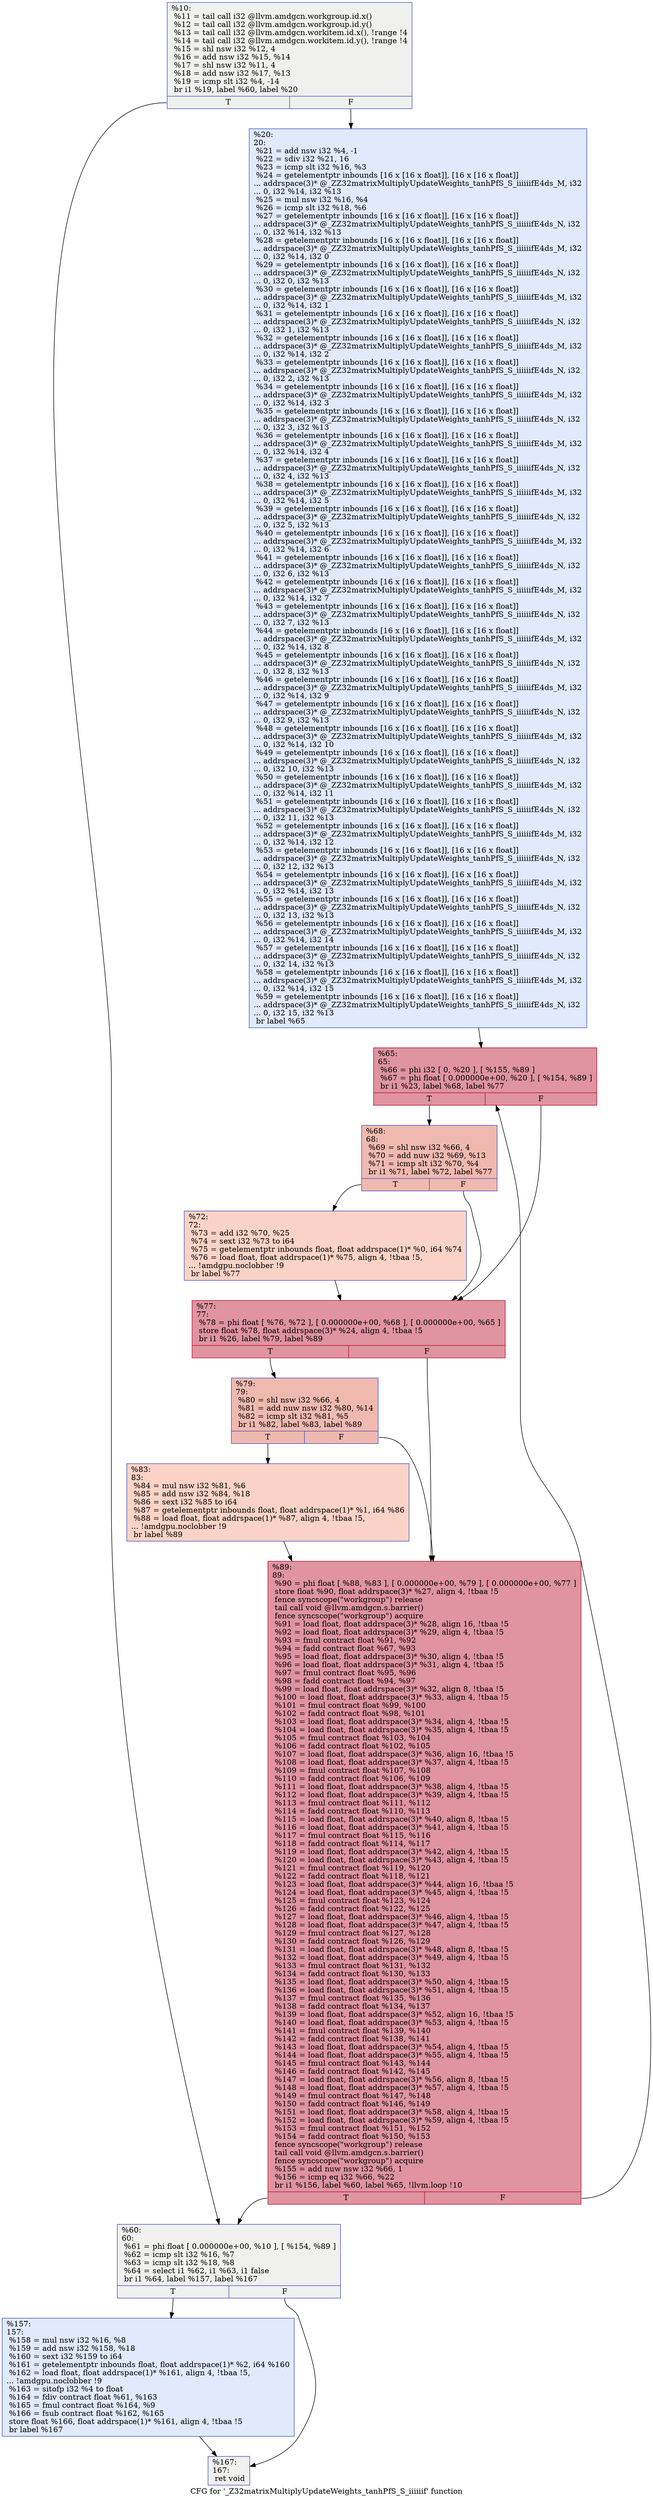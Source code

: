 digraph "CFG for '_Z32matrixMultiplyUpdateWeights_tanhPfS_S_iiiiiif' function" {
	label="CFG for '_Z32matrixMultiplyUpdateWeights_tanhPfS_S_iiiiiif' function";

	Node0x5bd15c0 [shape=record,color="#3d50c3ff", style=filled, fillcolor="#dedcdb70",label="{%10:\l  %11 = tail call i32 @llvm.amdgcn.workgroup.id.x()\l  %12 = tail call i32 @llvm.amdgcn.workgroup.id.y()\l  %13 = tail call i32 @llvm.amdgcn.workitem.id.x(), !range !4\l  %14 = tail call i32 @llvm.amdgcn.workitem.id.y(), !range !4\l  %15 = shl nsw i32 %12, 4\l  %16 = add nsw i32 %15, %14\l  %17 = shl nsw i32 %11, 4\l  %18 = add nsw i32 %17, %13\l  %19 = icmp slt i32 %4, -14\l  br i1 %19, label %60, label %20\l|{<s0>T|<s1>F}}"];
	Node0x5bd15c0:s0 -> Node0x5bd4050;
	Node0x5bd15c0:s1 -> Node0x5bd40e0;
	Node0x5bd40e0 [shape=record,color="#3d50c3ff", style=filled, fillcolor="#b9d0f970",label="{%20:\l20:                                               \l  %21 = add nsw i32 %4, -1\l  %22 = sdiv i32 %21, 16\l  %23 = icmp slt i32 %16, %3\l  %24 = getelementptr inbounds [16 x [16 x float]], [16 x [16 x float]]\l... addrspace(3)* @_ZZ32matrixMultiplyUpdateWeights_tanhPfS_S_iiiiiifE4ds_M, i32\l... 0, i32 %14, i32 %13\l  %25 = mul nsw i32 %16, %4\l  %26 = icmp slt i32 %18, %6\l  %27 = getelementptr inbounds [16 x [16 x float]], [16 x [16 x float]]\l... addrspace(3)* @_ZZ32matrixMultiplyUpdateWeights_tanhPfS_S_iiiiiifE4ds_N, i32\l... 0, i32 %14, i32 %13\l  %28 = getelementptr inbounds [16 x [16 x float]], [16 x [16 x float]]\l... addrspace(3)* @_ZZ32matrixMultiplyUpdateWeights_tanhPfS_S_iiiiiifE4ds_M, i32\l... 0, i32 %14, i32 0\l  %29 = getelementptr inbounds [16 x [16 x float]], [16 x [16 x float]]\l... addrspace(3)* @_ZZ32matrixMultiplyUpdateWeights_tanhPfS_S_iiiiiifE4ds_N, i32\l... 0, i32 0, i32 %13\l  %30 = getelementptr inbounds [16 x [16 x float]], [16 x [16 x float]]\l... addrspace(3)* @_ZZ32matrixMultiplyUpdateWeights_tanhPfS_S_iiiiiifE4ds_M, i32\l... 0, i32 %14, i32 1\l  %31 = getelementptr inbounds [16 x [16 x float]], [16 x [16 x float]]\l... addrspace(3)* @_ZZ32matrixMultiplyUpdateWeights_tanhPfS_S_iiiiiifE4ds_N, i32\l... 0, i32 1, i32 %13\l  %32 = getelementptr inbounds [16 x [16 x float]], [16 x [16 x float]]\l... addrspace(3)* @_ZZ32matrixMultiplyUpdateWeights_tanhPfS_S_iiiiiifE4ds_M, i32\l... 0, i32 %14, i32 2\l  %33 = getelementptr inbounds [16 x [16 x float]], [16 x [16 x float]]\l... addrspace(3)* @_ZZ32matrixMultiplyUpdateWeights_tanhPfS_S_iiiiiifE4ds_N, i32\l... 0, i32 2, i32 %13\l  %34 = getelementptr inbounds [16 x [16 x float]], [16 x [16 x float]]\l... addrspace(3)* @_ZZ32matrixMultiplyUpdateWeights_tanhPfS_S_iiiiiifE4ds_M, i32\l... 0, i32 %14, i32 3\l  %35 = getelementptr inbounds [16 x [16 x float]], [16 x [16 x float]]\l... addrspace(3)* @_ZZ32matrixMultiplyUpdateWeights_tanhPfS_S_iiiiiifE4ds_N, i32\l... 0, i32 3, i32 %13\l  %36 = getelementptr inbounds [16 x [16 x float]], [16 x [16 x float]]\l... addrspace(3)* @_ZZ32matrixMultiplyUpdateWeights_tanhPfS_S_iiiiiifE4ds_M, i32\l... 0, i32 %14, i32 4\l  %37 = getelementptr inbounds [16 x [16 x float]], [16 x [16 x float]]\l... addrspace(3)* @_ZZ32matrixMultiplyUpdateWeights_tanhPfS_S_iiiiiifE4ds_N, i32\l... 0, i32 4, i32 %13\l  %38 = getelementptr inbounds [16 x [16 x float]], [16 x [16 x float]]\l... addrspace(3)* @_ZZ32matrixMultiplyUpdateWeights_tanhPfS_S_iiiiiifE4ds_M, i32\l... 0, i32 %14, i32 5\l  %39 = getelementptr inbounds [16 x [16 x float]], [16 x [16 x float]]\l... addrspace(3)* @_ZZ32matrixMultiplyUpdateWeights_tanhPfS_S_iiiiiifE4ds_N, i32\l... 0, i32 5, i32 %13\l  %40 = getelementptr inbounds [16 x [16 x float]], [16 x [16 x float]]\l... addrspace(3)* @_ZZ32matrixMultiplyUpdateWeights_tanhPfS_S_iiiiiifE4ds_M, i32\l... 0, i32 %14, i32 6\l  %41 = getelementptr inbounds [16 x [16 x float]], [16 x [16 x float]]\l... addrspace(3)* @_ZZ32matrixMultiplyUpdateWeights_tanhPfS_S_iiiiiifE4ds_N, i32\l... 0, i32 6, i32 %13\l  %42 = getelementptr inbounds [16 x [16 x float]], [16 x [16 x float]]\l... addrspace(3)* @_ZZ32matrixMultiplyUpdateWeights_tanhPfS_S_iiiiiifE4ds_M, i32\l... 0, i32 %14, i32 7\l  %43 = getelementptr inbounds [16 x [16 x float]], [16 x [16 x float]]\l... addrspace(3)* @_ZZ32matrixMultiplyUpdateWeights_tanhPfS_S_iiiiiifE4ds_N, i32\l... 0, i32 7, i32 %13\l  %44 = getelementptr inbounds [16 x [16 x float]], [16 x [16 x float]]\l... addrspace(3)* @_ZZ32matrixMultiplyUpdateWeights_tanhPfS_S_iiiiiifE4ds_M, i32\l... 0, i32 %14, i32 8\l  %45 = getelementptr inbounds [16 x [16 x float]], [16 x [16 x float]]\l... addrspace(3)* @_ZZ32matrixMultiplyUpdateWeights_tanhPfS_S_iiiiiifE4ds_N, i32\l... 0, i32 8, i32 %13\l  %46 = getelementptr inbounds [16 x [16 x float]], [16 x [16 x float]]\l... addrspace(3)* @_ZZ32matrixMultiplyUpdateWeights_tanhPfS_S_iiiiiifE4ds_M, i32\l... 0, i32 %14, i32 9\l  %47 = getelementptr inbounds [16 x [16 x float]], [16 x [16 x float]]\l... addrspace(3)* @_ZZ32matrixMultiplyUpdateWeights_tanhPfS_S_iiiiiifE4ds_N, i32\l... 0, i32 9, i32 %13\l  %48 = getelementptr inbounds [16 x [16 x float]], [16 x [16 x float]]\l... addrspace(3)* @_ZZ32matrixMultiplyUpdateWeights_tanhPfS_S_iiiiiifE4ds_M, i32\l... 0, i32 %14, i32 10\l  %49 = getelementptr inbounds [16 x [16 x float]], [16 x [16 x float]]\l... addrspace(3)* @_ZZ32matrixMultiplyUpdateWeights_tanhPfS_S_iiiiiifE4ds_N, i32\l... 0, i32 10, i32 %13\l  %50 = getelementptr inbounds [16 x [16 x float]], [16 x [16 x float]]\l... addrspace(3)* @_ZZ32matrixMultiplyUpdateWeights_tanhPfS_S_iiiiiifE4ds_M, i32\l... 0, i32 %14, i32 11\l  %51 = getelementptr inbounds [16 x [16 x float]], [16 x [16 x float]]\l... addrspace(3)* @_ZZ32matrixMultiplyUpdateWeights_tanhPfS_S_iiiiiifE4ds_N, i32\l... 0, i32 11, i32 %13\l  %52 = getelementptr inbounds [16 x [16 x float]], [16 x [16 x float]]\l... addrspace(3)* @_ZZ32matrixMultiplyUpdateWeights_tanhPfS_S_iiiiiifE4ds_M, i32\l... 0, i32 %14, i32 12\l  %53 = getelementptr inbounds [16 x [16 x float]], [16 x [16 x float]]\l... addrspace(3)* @_ZZ32matrixMultiplyUpdateWeights_tanhPfS_S_iiiiiifE4ds_N, i32\l... 0, i32 12, i32 %13\l  %54 = getelementptr inbounds [16 x [16 x float]], [16 x [16 x float]]\l... addrspace(3)* @_ZZ32matrixMultiplyUpdateWeights_tanhPfS_S_iiiiiifE4ds_M, i32\l... 0, i32 %14, i32 13\l  %55 = getelementptr inbounds [16 x [16 x float]], [16 x [16 x float]]\l... addrspace(3)* @_ZZ32matrixMultiplyUpdateWeights_tanhPfS_S_iiiiiifE4ds_N, i32\l... 0, i32 13, i32 %13\l  %56 = getelementptr inbounds [16 x [16 x float]], [16 x [16 x float]]\l... addrspace(3)* @_ZZ32matrixMultiplyUpdateWeights_tanhPfS_S_iiiiiifE4ds_M, i32\l... 0, i32 %14, i32 14\l  %57 = getelementptr inbounds [16 x [16 x float]], [16 x [16 x float]]\l... addrspace(3)* @_ZZ32matrixMultiplyUpdateWeights_tanhPfS_S_iiiiiifE4ds_N, i32\l... 0, i32 14, i32 %13\l  %58 = getelementptr inbounds [16 x [16 x float]], [16 x [16 x float]]\l... addrspace(3)* @_ZZ32matrixMultiplyUpdateWeights_tanhPfS_S_iiiiiifE4ds_M, i32\l... 0, i32 %14, i32 15\l  %59 = getelementptr inbounds [16 x [16 x float]], [16 x [16 x float]]\l... addrspace(3)* @_ZZ32matrixMultiplyUpdateWeights_tanhPfS_S_iiiiiifE4ds_N, i32\l... 0, i32 15, i32 %13\l  br label %65\l}"];
	Node0x5bd40e0 -> Node0x5bd6770;
	Node0x5bd4050 [shape=record,color="#3d50c3ff", style=filled, fillcolor="#dedcdb70",label="{%60:\l60:                                               \l  %61 = phi float [ 0.000000e+00, %10 ], [ %154, %89 ]\l  %62 = icmp slt i32 %16, %7\l  %63 = icmp slt i32 %18, %8\l  %64 = select i1 %62, i1 %63, i1 false\l  br i1 %64, label %157, label %167\l|{<s0>T|<s1>F}}"];
	Node0x5bd4050:s0 -> Node0x5bd4c90;
	Node0x5bd4050:s1 -> Node0x5bd4d20;
	Node0x5bd6770 [shape=record,color="#b70d28ff", style=filled, fillcolor="#b70d2870",label="{%65:\l65:                                               \l  %66 = phi i32 [ 0, %20 ], [ %155, %89 ]\l  %67 = phi float [ 0.000000e+00, %20 ], [ %154, %89 ]\l  br i1 %23, label %68, label %77\l|{<s0>T|<s1>F}}"];
	Node0x5bd6770:s0 -> Node0x5bd7b00;
	Node0x5bd6770:s1 -> Node0x5bd7b90;
	Node0x5bd7b00 [shape=record,color="#3d50c3ff", style=filled, fillcolor="#de614d70",label="{%68:\l68:                                               \l  %69 = shl nsw i32 %66, 4\l  %70 = add nuw i32 %69, %13\l  %71 = icmp slt i32 %70, %4\l  br i1 %71, label %72, label %77\l|{<s0>T|<s1>F}}"];
	Node0x5bd7b00:s0 -> Node0x5bd7e80;
	Node0x5bd7b00:s1 -> Node0x5bd7b90;
	Node0x5bd7e80 [shape=record,color="#3d50c3ff", style=filled, fillcolor="#f59c7d70",label="{%72:\l72:                                               \l  %73 = add i32 %70, %25\l  %74 = sext i32 %73 to i64\l  %75 = getelementptr inbounds float, float addrspace(1)* %0, i64 %74\l  %76 = load float, float addrspace(1)* %75, align 4, !tbaa !5,\l... !amdgpu.noclobber !9\l  br label %77\l}"];
	Node0x5bd7e80 -> Node0x5bd7b90;
	Node0x5bd7b90 [shape=record,color="#b70d28ff", style=filled, fillcolor="#b70d2870",label="{%77:\l77:                                               \l  %78 = phi float [ %76, %72 ], [ 0.000000e+00, %68 ], [ 0.000000e+00, %65 ]\l  store float %78, float addrspace(3)* %24, align 4, !tbaa !5\l  br i1 %26, label %79, label %89\l|{<s0>T|<s1>F}}"];
	Node0x5bd7b90:s0 -> Node0x5bd8c20;
	Node0x5bd7b90:s1 -> Node0x5bd7280;
	Node0x5bd8c20 [shape=record,color="#3d50c3ff", style=filled, fillcolor="#de614d70",label="{%79:\l79:                                               \l  %80 = shl nsw i32 %66, 4\l  %81 = add nuw nsw i32 %80, %14\l  %82 = icmp slt i32 %81, %5\l  br i1 %82, label %83, label %89\l|{<s0>T|<s1>F}}"];
	Node0x5bd8c20:s0 -> Node0x5bd8ed0;
	Node0x5bd8c20:s1 -> Node0x5bd7280;
	Node0x5bd8ed0 [shape=record,color="#3d50c3ff", style=filled, fillcolor="#f59c7d70",label="{%83:\l83:                                               \l  %84 = mul nsw i32 %81, %6\l  %85 = add nsw i32 %84, %18\l  %86 = sext i32 %85 to i64\l  %87 = getelementptr inbounds float, float addrspace(1)* %1, i64 %86\l  %88 = load float, float addrspace(1)* %87, align 4, !tbaa !5,\l... !amdgpu.noclobber !9\l  br label %89\l}"];
	Node0x5bd8ed0 -> Node0x5bd7280;
	Node0x5bd7280 [shape=record,color="#b70d28ff", style=filled, fillcolor="#b70d2870",label="{%89:\l89:                                               \l  %90 = phi float [ %88, %83 ], [ 0.000000e+00, %79 ], [ 0.000000e+00, %77 ]\l  store float %90, float addrspace(3)* %27, align 4, !tbaa !5\l  fence syncscope(\"workgroup\") release\l  tail call void @llvm.amdgcn.s.barrier()\l  fence syncscope(\"workgroup\") acquire\l  %91 = load float, float addrspace(3)* %28, align 16, !tbaa !5\l  %92 = load float, float addrspace(3)* %29, align 4, !tbaa !5\l  %93 = fmul contract float %91, %92\l  %94 = fadd contract float %67, %93\l  %95 = load float, float addrspace(3)* %30, align 4, !tbaa !5\l  %96 = load float, float addrspace(3)* %31, align 4, !tbaa !5\l  %97 = fmul contract float %95, %96\l  %98 = fadd contract float %94, %97\l  %99 = load float, float addrspace(3)* %32, align 8, !tbaa !5\l  %100 = load float, float addrspace(3)* %33, align 4, !tbaa !5\l  %101 = fmul contract float %99, %100\l  %102 = fadd contract float %98, %101\l  %103 = load float, float addrspace(3)* %34, align 4, !tbaa !5\l  %104 = load float, float addrspace(3)* %35, align 4, !tbaa !5\l  %105 = fmul contract float %103, %104\l  %106 = fadd contract float %102, %105\l  %107 = load float, float addrspace(3)* %36, align 16, !tbaa !5\l  %108 = load float, float addrspace(3)* %37, align 4, !tbaa !5\l  %109 = fmul contract float %107, %108\l  %110 = fadd contract float %106, %109\l  %111 = load float, float addrspace(3)* %38, align 4, !tbaa !5\l  %112 = load float, float addrspace(3)* %39, align 4, !tbaa !5\l  %113 = fmul contract float %111, %112\l  %114 = fadd contract float %110, %113\l  %115 = load float, float addrspace(3)* %40, align 8, !tbaa !5\l  %116 = load float, float addrspace(3)* %41, align 4, !tbaa !5\l  %117 = fmul contract float %115, %116\l  %118 = fadd contract float %114, %117\l  %119 = load float, float addrspace(3)* %42, align 4, !tbaa !5\l  %120 = load float, float addrspace(3)* %43, align 4, !tbaa !5\l  %121 = fmul contract float %119, %120\l  %122 = fadd contract float %118, %121\l  %123 = load float, float addrspace(3)* %44, align 16, !tbaa !5\l  %124 = load float, float addrspace(3)* %45, align 4, !tbaa !5\l  %125 = fmul contract float %123, %124\l  %126 = fadd contract float %122, %125\l  %127 = load float, float addrspace(3)* %46, align 4, !tbaa !5\l  %128 = load float, float addrspace(3)* %47, align 4, !tbaa !5\l  %129 = fmul contract float %127, %128\l  %130 = fadd contract float %126, %129\l  %131 = load float, float addrspace(3)* %48, align 8, !tbaa !5\l  %132 = load float, float addrspace(3)* %49, align 4, !tbaa !5\l  %133 = fmul contract float %131, %132\l  %134 = fadd contract float %130, %133\l  %135 = load float, float addrspace(3)* %50, align 4, !tbaa !5\l  %136 = load float, float addrspace(3)* %51, align 4, !tbaa !5\l  %137 = fmul contract float %135, %136\l  %138 = fadd contract float %134, %137\l  %139 = load float, float addrspace(3)* %52, align 16, !tbaa !5\l  %140 = load float, float addrspace(3)* %53, align 4, !tbaa !5\l  %141 = fmul contract float %139, %140\l  %142 = fadd contract float %138, %141\l  %143 = load float, float addrspace(3)* %54, align 4, !tbaa !5\l  %144 = load float, float addrspace(3)* %55, align 4, !tbaa !5\l  %145 = fmul contract float %143, %144\l  %146 = fadd contract float %142, %145\l  %147 = load float, float addrspace(3)* %56, align 8, !tbaa !5\l  %148 = load float, float addrspace(3)* %57, align 4, !tbaa !5\l  %149 = fmul contract float %147, %148\l  %150 = fadd contract float %146, %149\l  %151 = load float, float addrspace(3)* %58, align 4, !tbaa !5\l  %152 = load float, float addrspace(3)* %59, align 4, !tbaa !5\l  %153 = fmul contract float %151, %152\l  %154 = fadd contract float %150, %153\l  fence syncscope(\"workgroup\") release\l  tail call void @llvm.amdgcn.s.barrier()\l  fence syncscope(\"workgroup\") acquire\l  %155 = add nuw nsw i32 %66, 1\l  %156 = icmp eq i32 %66, %22\l  br i1 %156, label %60, label %65, !llvm.loop !10\l|{<s0>T|<s1>F}}"];
	Node0x5bd7280:s0 -> Node0x5bd4050;
	Node0x5bd7280:s1 -> Node0x5bd6770;
	Node0x5bd4c90 [shape=record,color="#3d50c3ff", style=filled, fillcolor="#b9d0f970",label="{%157:\l157:                                              \l  %158 = mul nsw i32 %16, %8\l  %159 = add nsw i32 %158, %18\l  %160 = sext i32 %159 to i64\l  %161 = getelementptr inbounds float, float addrspace(1)* %2, i64 %160\l  %162 = load float, float addrspace(1)* %161, align 4, !tbaa !5,\l... !amdgpu.noclobber !9\l  %163 = sitofp i32 %4 to float\l  %164 = fdiv contract float %61, %163\l  %165 = fmul contract float %164, %9\l  %166 = fsub contract float %162, %165\l  store float %166, float addrspace(1)* %161, align 4, !tbaa !5\l  br label %167\l}"];
	Node0x5bd4c90 -> Node0x5bd4d20;
	Node0x5bd4d20 [shape=record,color="#3d50c3ff", style=filled, fillcolor="#dedcdb70",label="{%167:\l167:                                              \l  ret void\l}"];
}
